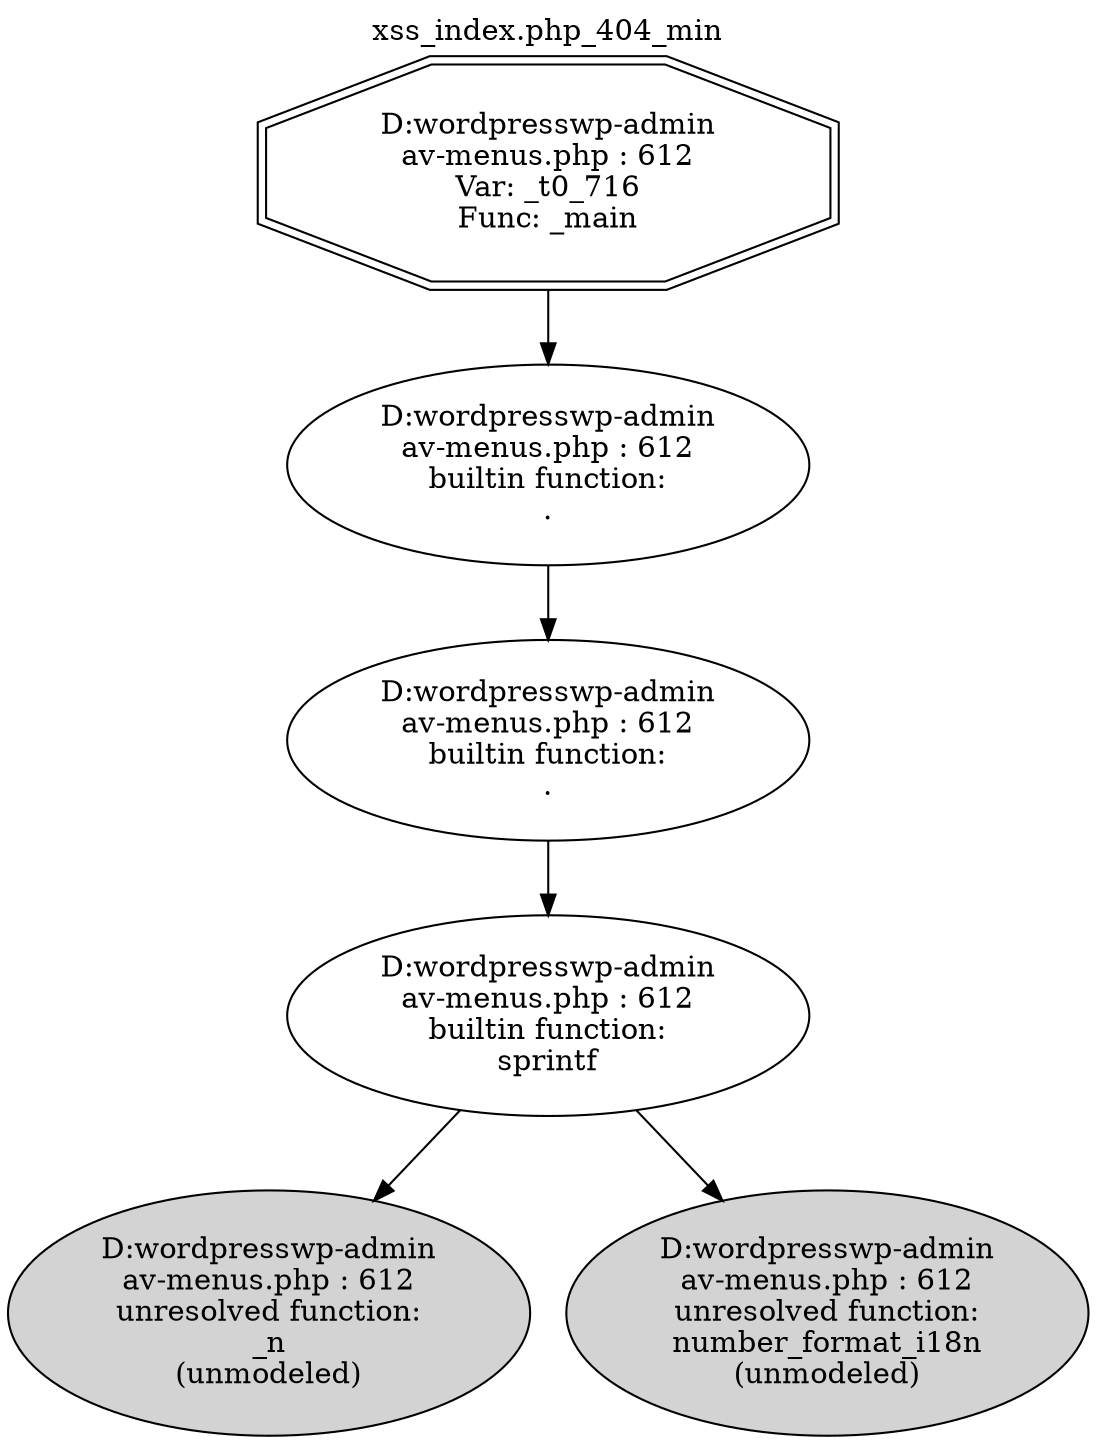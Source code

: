 digraph cfg {
  label="xss_index.php_404_min";
  labelloc=t;
  n1 [shape=doubleoctagon, label="D:\wordpress\wp-admin\nav-menus.php : 612\nVar: _t0_716\nFunc: _main\n"];
  n2 [shape=ellipse, label="D:\wordpress\wp-admin\nav-menus.php : 612\nbuiltin function:\n.\n"];
  n3 [shape=ellipse, label="D:\wordpress\wp-admin\nav-menus.php : 612\nbuiltin function:\n.\n"];
  n4 [shape=ellipse, label="D:\wordpress\wp-admin\nav-menus.php : 612\nbuiltin function:\nsprintf\n"];
  n5 [shape=ellipse, label="D:\wordpress\wp-admin\nav-menus.php : 612\nunresolved function:\n_n\n(unmodeled)\n",style=filled];
  n6 [shape=ellipse, label="D:\wordpress\wp-admin\nav-menus.php : 612\nunresolved function:\nnumber_format_i18n\n(unmodeled)\n",style=filled];
  n1 -> n2;
  n2 -> n3;
  n3 -> n4;
  n4 -> n5;
  n4 -> n6;
}
